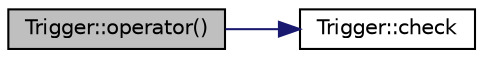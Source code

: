 digraph "Trigger::operator()"
{
 // LATEX_PDF_SIZE
  edge [fontname="Helvetica",fontsize="10",labelfontname="Helvetica",labelfontsize="10"];
  node [fontname="Helvetica",fontsize="10",shape=record];
  rankdir="LR";
  Node1 [label="Trigger::operator()",height=0.2,width=0.4,color="black", fillcolor="grey75", style="filled", fontcolor="black",tooltip=" "];
  Node1 -> Node2 [color="midnightblue",fontsize="10",style="solid",fontname="Helvetica"];
  Node2 [label="Trigger::check",height=0.2,width=0.4,color="black", fillcolor="white", style="filled",URL="$class_trigger.html#a3f542b57b92f72302874df2e6e56a47b",tooltip=" "];
}
